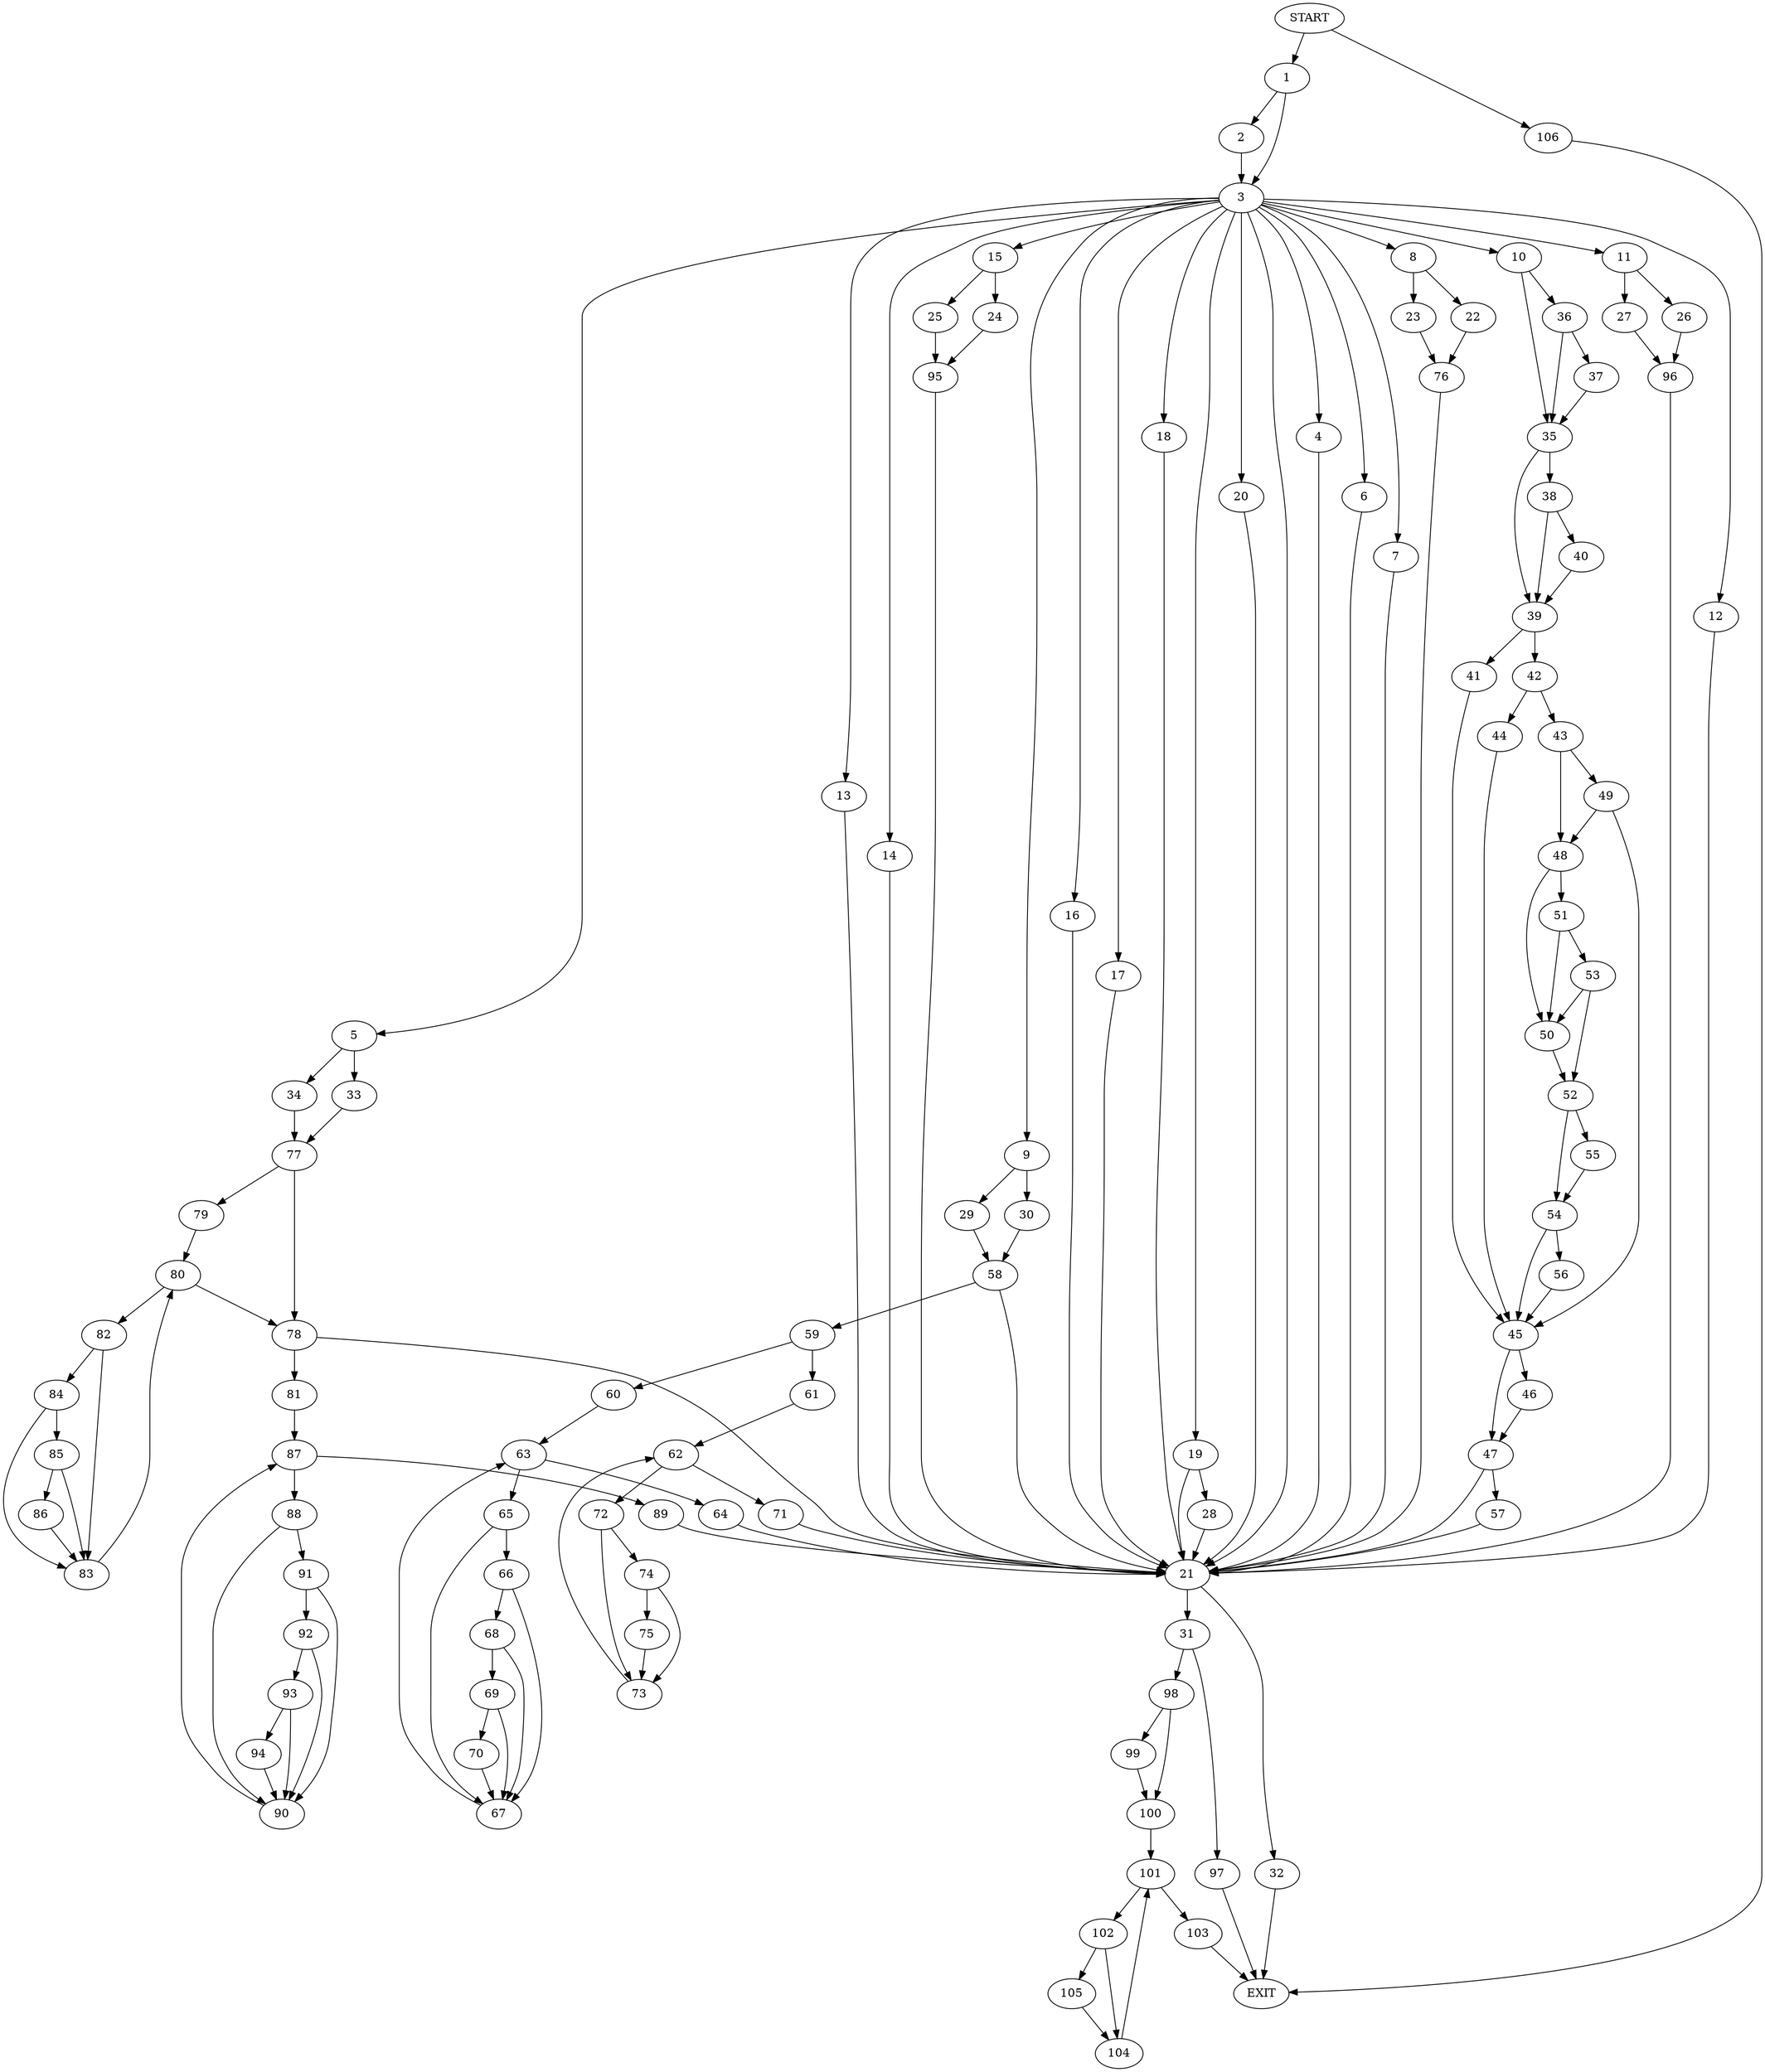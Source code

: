 digraph {
0 [label="START"]
107 [label="EXIT"]
0 -> 1
1 -> 2
1 -> 3
3 -> 4
3 -> 5
3 -> 6
3 -> 7
3 -> 8
3 -> 9
3 -> 10
3 -> 11
3 -> 12
3 -> 13
3 -> 14
3 -> 15
3 -> 16
3 -> 17
3 -> 18
3 -> 19
3 -> 20
3 -> 21
2 -> 3
13 -> 21
14 -> 21
16 -> 21
8 -> 22
8 -> 23
15 -> 24
15 -> 25
18 -> 21
11 -> 26
11 -> 27
6 -> 21
4 -> 21
12 -> 21
19 -> 28
19 -> 21
9 -> 29
9 -> 30
17 -> 21
21 -> 31
21 -> 32
5 -> 33
5 -> 34
7 -> 21
10 -> 35
10 -> 36
20 -> 21
36 -> 35
36 -> 37
35 -> 38
35 -> 39
37 -> 35
38 -> 39
38 -> 40
39 -> 41
39 -> 42
40 -> 39
42 -> 43
42 -> 44
41 -> 45
45 -> 46
45 -> 47
43 -> 48
43 -> 49
44 -> 45
49 -> 48
49 -> 45
48 -> 50
48 -> 51
50 -> 52
51 -> 53
51 -> 50
53 -> 50
53 -> 52
52 -> 54
52 -> 55
54 -> 56
54 -> 45
55 -> 54
56 -> 45
46 -> 47
47 -> 57
47 -> 21
57 -> 21
29 -> 58
30 -> 58
58 -> 59
58 -> 21
59 -> 60
59 -> 61
61 -> 62
60 -> 63
63 -> 64
63 -> 65
64 -> 21
65 -> 66
65 -> 67
66 -> 68
66 -> 67
67 -> 63
68 -> 67
68 -> 69
69 -> 67
69 -> 70
70 -> 67
62 -> 71
62 -> 72
71 -> 21
72 -> 73
72 -> 74
73 -> 62
74 -> 73
74 -> 75
75 -> 73
23 -> 76
22 -> 76
76 -> 21
33 -> 77
34 -> 77
77 -> 78
77 -> 79
79 -> 80
78 -> 81
78 -> 21
80 -> 78
80 -> 82
82 -> 83
82 -> 84
83 -> 80
84 -> 83
84 -> 85
85 -> 83
85 -> 86
86 -> 83
81 -> 87
87 -> 88
87 -> 89
88 -> 90
88 -> 91
89 -> 21
90 -> 87
91 -> 92
91 -> 90
92 -> 93
92 -> 90
93 -> 94
93 -> 90
94 -> 90
25 -> 95
24 -> 95
95 -> 21
27 -> 96
26 -> 96
96 -> 21
28 -> 21
32 -> 107
31 -> 97
31 -> 98
97 -> 107
98 -> 99
98 -> 100
99 -> 100
100 -> 101
101 -> 102
101 -> 103
103 -> 107
102 -> 104
102 -> 105
105 -> 104
104 -> 101
0 -> 106
106 -> 107
}
